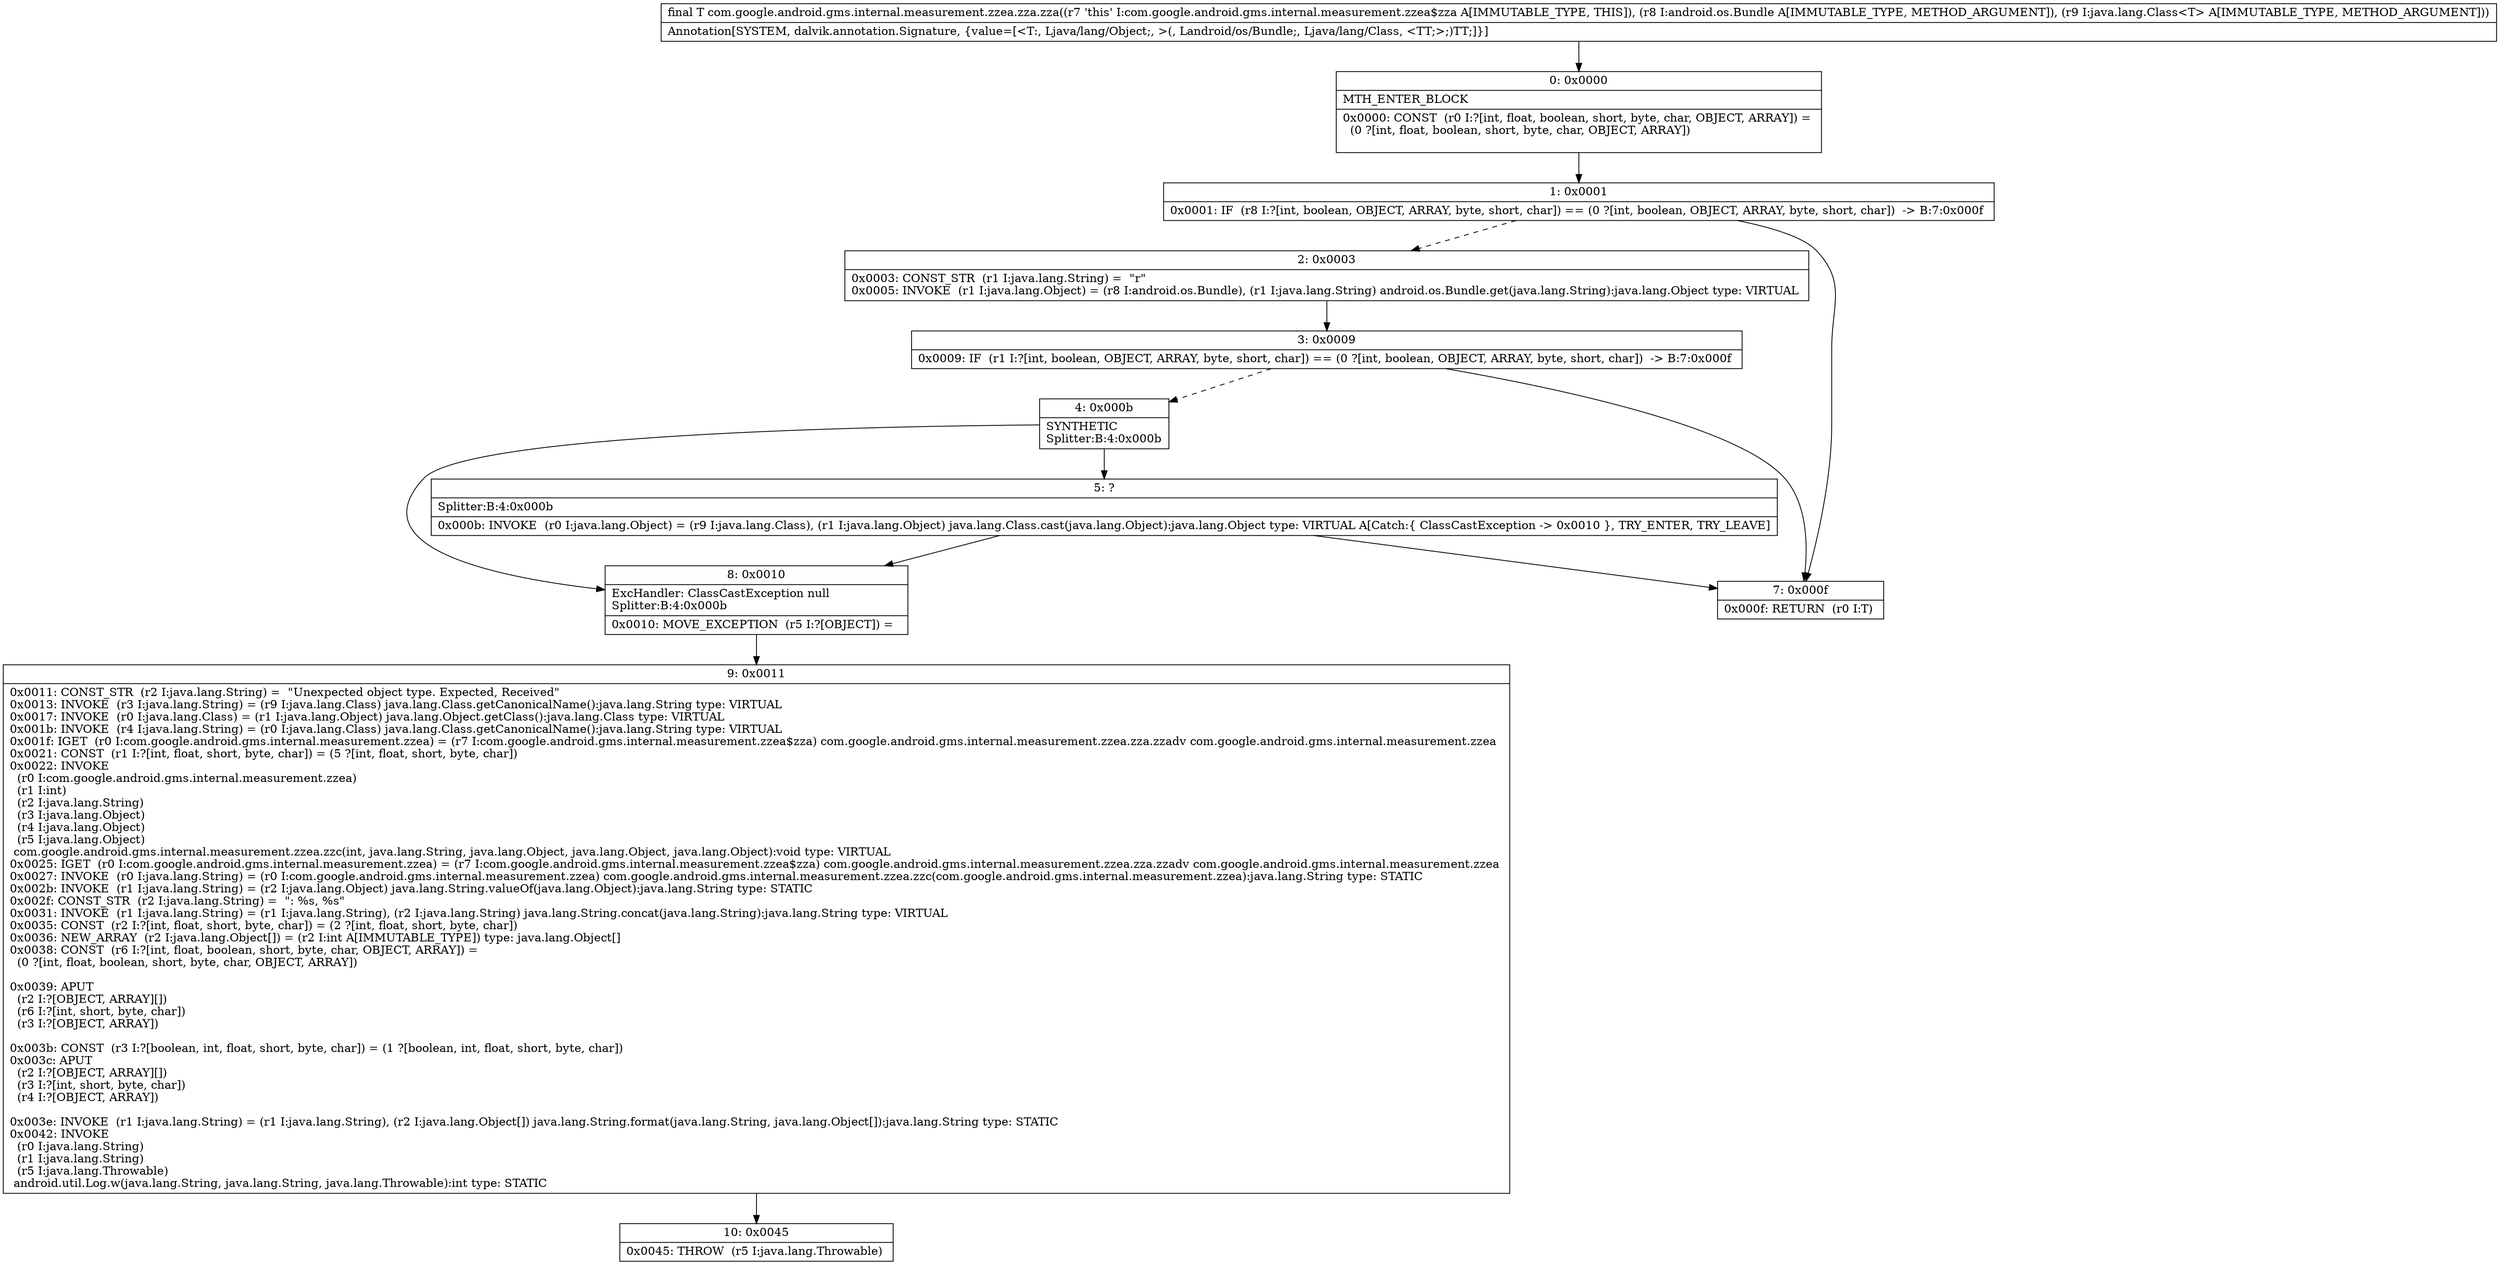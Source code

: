 digraph "CFG forcom.google.android.gms.internal.measurement.zzea.zza.zza(Landroid\/os\/Bundle;Ljava\/lang\/Class;)Ljava\/lang\/Object;" {
Node_0 [shape=record,label="{0\:\ 0x0000|MTH_ENTER_BLOCK\l|0x0000: CONST  (r0 I:?[int, float, boolean, short, byte, char, OBJECT, ARRAY]) = \l  (0 ?[int, float, boolean, short, byte, char, OBJECT, ARRAY])\l \l}"];
Node_1 [shape=record,label="{1\:\ 0x0001|0x0001: IF  (r8 I:?[int, boolean, OBJECT, ARRAY, byte, short, char]) == (0 ?[int, boolean, OBJECT, ARRAY, byte, short, char])  \-\> B:7:0x000f \l}"];
Node_2 [shape=record,label="{2\:\ 0x0003|0x0003: CONST_STR  (r1 I:java.lang.String) =  \"r\" \l0x0005: INVOKE  (r1 I:java.lang.Object) = (r8 I:android.os.Bundle), (r1 I:java.lang.String) android.os.Bundle.get(java.lang.String):java.lang.Object type: VIRTUAL \l}"];
Node_3 [shape=record,label="{3\:\ 0x0009|0x0009: IF  (r1 I:?[int, boolean, OBJECT, ARRAY, byte, short, char]) == (0 ?[int, boolean, OBJECT, ARRAY, byte, short, char])  \-\> B:7:0x000f \l}"];
Node_4 [shape=record,label="{4\:\ 0x000b|SYNTHETIC\lSplitter:B:4:0x000b\l}"];
Node_5 [shape=record,label="{5\:\ ?|Splitter:B:4:0x000b\l|0x000b: INVOKE  (r0 I:java.lang.Object) = (r9 I:java.lang.Class), (r1 I:java.lang.Object) java.lang.Class.cast(java.lang.Object):java.lang.Object type: VIRTUAL A[Catch:\{ ClassCastException \-\> 0x0010 \}, TRY_ENTER, TRY_LEAVE]\l}"];
Node_7 [shape=record,label="{7\:\ 0x000f|0x000f: RETURN  (r0 I:T) \l}"];
Node_8 [shape=record,label="{8\:\ 0x0010|ExcHandler: ClassCastException null\lSplitter:B:4:0x000b\l|0x0010: MOVE_EXCEPTION  (r5 I:?[OBJECT]) =  \l}"];
Node_9 [shape=record,label="{9\:\ 0x0011|0x0011: CONST_STR  (r2 I:java.lang.String) =  \"Unexpected object type. Expected, Received\" \l0x0013: INVOKE  (r3 I:java.lang.String) = (r9 I:java.lang.Class) java.lang.Class.getCanonicalName():java.lang.String type: VIRTUAL \l0x0017: INVOKE  (r0 I:java.lang.Class) = (r1 I:java.lang.Object) java.lang.Object.getClass():java.lang.Class type: VIRTUAL \l0x001b: INVOKE  (r4 I:java.lang.String) = (r0 I:java.lang.Class) java.lang.Class.getCanonicalName():java.lang.String type: VIRTUAL \l0x001f: IGET  (r0 I:com.google.android.gms.internal.measurement.zzea) = (r7 I:com.google.android.gms.internal.measurement.zzea$zza) com.google.android.gms.internal.measurement.zzea.zza.zzadv com.google.android.gms.internal.measurement.zzea \l0x0021: CONST  (r1 I:?[int, float, short, byte, char]) = (5 ?[int, float, short, byte, char]) \l0x0022: INVOKE  \l  (r0 I:com.google.android.gms.internal.measurement.zzea)\l  (r1 I:int)\l  (r2 I:java.lang.String)\l  (r3 I:java.lang.Object)\l  (r4 I:java.lang.Object)\l  (r5 I:java.lang.Object)\l com.google.android.gms.internal.measurement.zzea.zzc(int, java.lang.String, java.lang.Object, java.lang.Object, java.lang.Object):void type: VIRTUAL \l0x0025: IGET  (r0 I:com.google.android.gms.internal.measurement.zzea) = (r7 I:com.google.android.gms.internal.measurement.zzea$zza) com.google.android.gms.internal.measurement.zzea.zza.zzadv com.google.android.gms.internal.measurement.zzea \l0x0027: INVOKE  (r0 I:java.lang.String) = (r0 I:com.google.android.gms.internal.measurement.zzea) com.google.android.gms.internal.measurement.zzea.zzc(com.google.android.gms.internal.measurement.zzea):java.lang.String type: STATIC \l0x002b: INVOKE  (r1 I:java.lang.String) = (r2 I:java.lang.Object) java.lang.String.valueOf(java.lang.Object):java.lang.String type: STATIC \l0x002f: CONST_STR  (r2 I:java.lang.String) =  \": %s, %s\" \l0x0031: INVOKE  (r1 I:java.lang.String) = (r1 I:java.lang.String), (r2 I:java.lang.String) java.lang.String.concat(java.lang.String):java.lang.String type: VIRTUAL \l0x0035: CONST  (r2 I:?[int, float, short, byte, char]) = (2 ?[int, float, short, byte, char]) \l0x0036: NEW_ARRAY  (r2 I:java.lang.Object[]) = (r2 I:int A[IMMUTABLE_TYPE]) type: java.lang.Object[] \l0x0038: CONST  (r6 I:?[int, float, boolean, short, byte, char, OBJECT, ARRAY]) = \l  (0 ?[int, float, boolean, short, byte, char, OBJECT, ARRAY])\l \l0x0039: APUT  \l  (r2 I:?[OBJECT, ARRAY][])\l  (r6 I:?[int, short, byte, char])\l  (r3 I:?[OBJECT, ARRAY])\l \l0x003b: CONST  (r3 I:?[boolean, int, float, short, byte, char]) = (1 ?[boolean, int, float, short, byte, char]) \l0x003c: APUT  \l  (r2 I:?[OBJECT, ARRAY][])\l  (r3 I:?[int, short, byte, char])\l  (r4 I:?[OBJECT, ARRAY])\l \l0x003e: INVOKE  (r1 I:java.lang.String) = (r1 I:java.lang.String), (r2 I:java.lang.Object[]) java.lang.String.format(java.lang.String, java.lang.Object[]):java.lang.String type: STATIC \l0x0042: INVOKE  \l  (r0 I:java.lang.String)\l  (r1 I:java.lang.String)\l  (r5 I:java.lang.Throwable)\l android.util.Log.w(java.lang.String, java.lang.String, java.lang.Throwable):int type: STATIC \l}"];
Node_10 [shape=record,label="{10\:\ 0x0045|0x0045: THROW  (r5 I:java.lang.Throwable) \l}"];
MethodNode[shape=record,label="{final T com.google.android.gms.internal.measurement.zzea.zza.zza((r7 'this' I:com.google.android.gms.internal.measurement.zzea$zza A[IMMUTABLE_TYPE, THIS]), (r8 I:android.os.Bundle A[IMMUTABLE_TYPE, METHOD_ARGUMENT]), (r9 I:java.lang.Class\<T\> A[IMMUTABLE_TYPE, METHOD_ARGUMENT]))  | Annotation[SYSTEM, dalvik.annotation.Signature, \{value=[\<T:, Ljava\/lang\/Object;, \>(, Landroid\/os\/Bundle;, Ljava\/lang\/Class, \<TT;\>;)TT;]\}]\l}"];
MethodNode -> Node_0;
Node_0 -> Node_1;
Node_1 -> Node_2[style=dashed];
Node_1 -> Node_7;
Node_2 -> Node_3;
Node_3 -> Node_4[style=dashed];
Node_3 -> Node_7;
Node_4 -> Node_5;
Node_4 -> Node_8;
Node_5 -> Node_8;
Node_5 -> Node_7;
Node_8 -> Node_9;
Node_9 -> Node_10;
}

